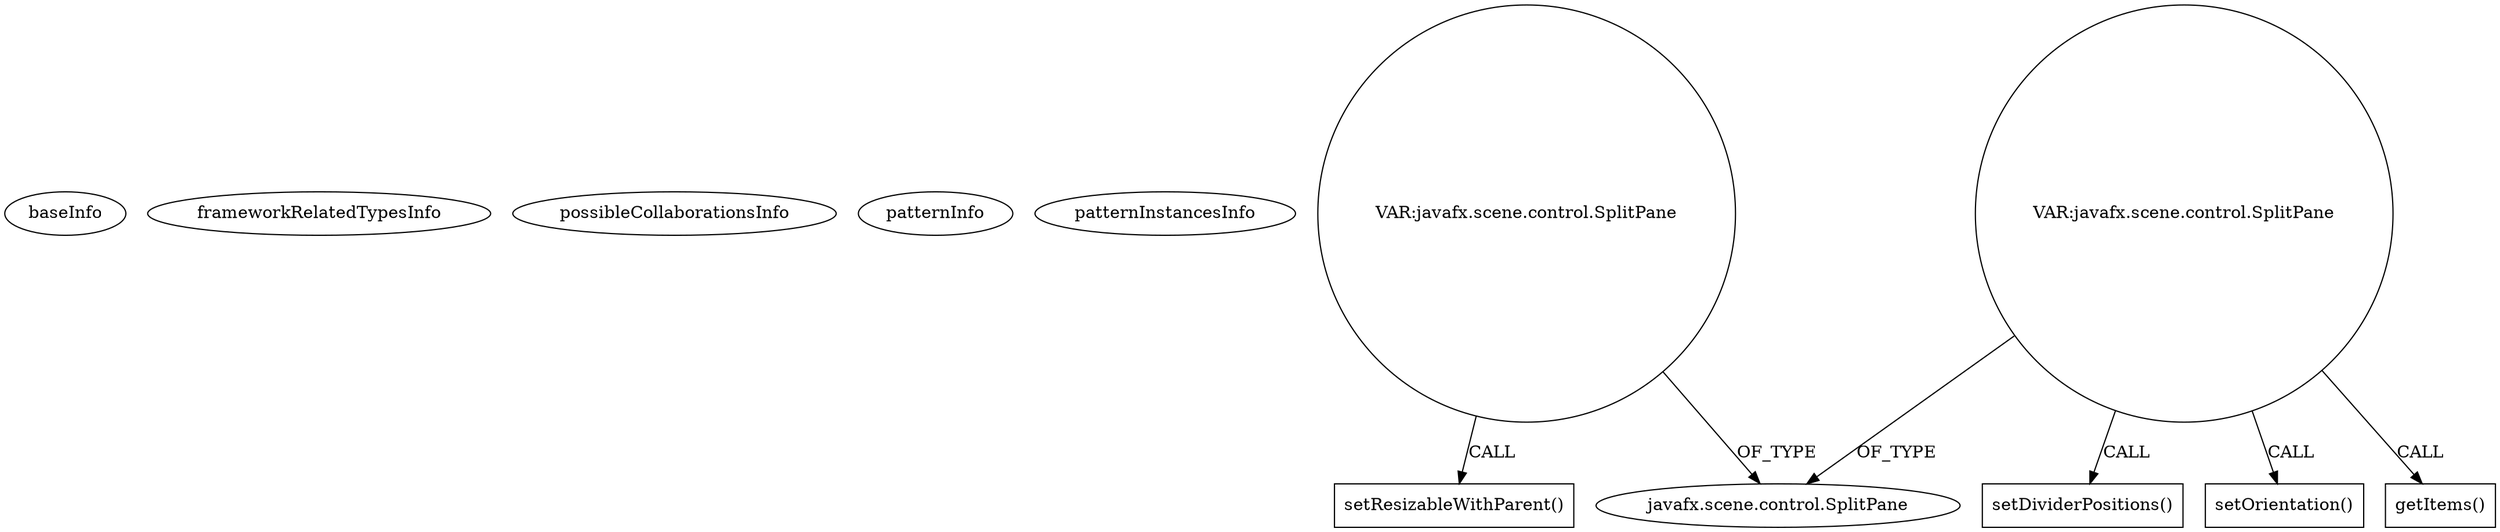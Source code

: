 digraph {
baseInfo[graphId=2447,category="pattern",isAnonymous=false,possibleRelation=false]
frameworkRelatedTypesInfo[]
possibleCollaborationsInfo[]
patternInfo[frequency=2.0,patternRootClient=null]
patternInstancesInfo[0="Clerenz-MyImageBrowser~/Clerenz-MyImageBrowser/MyImageBrowser-master/src/main/java/de/clemensloos/imagebrowser/gui/ImageBrowserFxGui.java~ImageBrowserFxGui~254",1="Treehopper-clippingsparser~/Treehopper-clippingsparser/clippingsparser-master/src/main/java/eu/hohenegger/clippingsparser/gui/Starter.java~Starter~1509"]
52[label="javafx.scene.control.SplitPane",vertexType="FRAMEWORK_CLASS_TYPE",isFrameworkType=false]
50[label="VAR:javafx.scene.control.SplitPane",vertexType="VARIABLE_EXPRESION",isFrameworkType=false,shape=circle]
54[label="setResizableWithParent()",vertexType="INSIDE_CALL",isFrameworkType=false,shape=box]
56[label="VAR:javafx.scene.control.SplitPane",vertexType="VARIABLE_EXPRESION",isFrameworkType=false,shape=circle]
62[label="getItems()",vertexType="INSIDE_CALL",isFrameworkType=false,shape=box]
64[label="setDividerPositions()",vertexType="INSIDE_CALL",isFrameworkType=false,shape=box]
66[label="setOrientation()",vertexType="INSIDE_CALL",isFrameworkType=false,shape=box]
50->54[label="CALL"]
56->66[label="CALL"]
56->52[label="OF_TYPE"]
56->62[label="CALL"]
56->64[label="CALL"]
50->52[label="OF_TYPE"]
}
